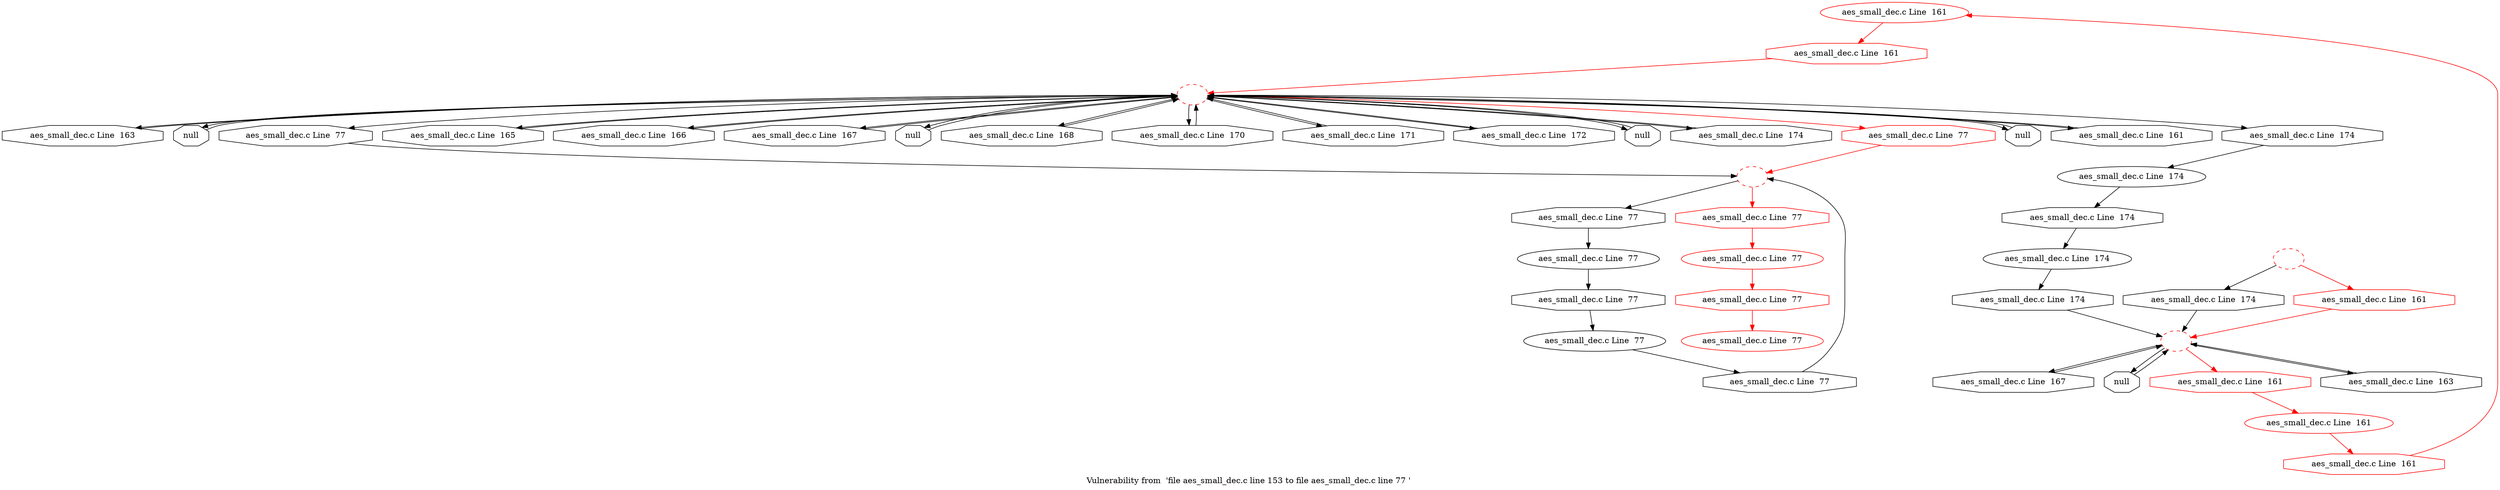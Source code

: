 digraph "Vulnerability from 'file aes_small_dec.c line 153 to file aes_small_dec.c line 77 '  "{
label="Vulnerability from  'file aes_small_dec.c line 153 to file aes_small_dec.c line 77 ' ";
node_600[shape=ellipse,style=solid,label="aes_small_dec.c Line  161", color=red]
node_603[shape=octagon,style=solid,label="aes_small_dec.c Line  161", color=red]
"node_600"->"node_603" [color=red]
node_601[shape=octagon,style=solid,label="aes_small_dec.c Line  161", color=red]
"node_601"->"node_600" [color=red]
node_598[shape=ellipse,style=solid,label="aes_small_dec.c Line  161", color=red]
"node_598"->"node_601" [color=red]
node_596[shape=octagon,style=solid,label="aes_small_dec.c Line  161", color=red]
node_595[shape=ellipse,style=dashed,label="", color=red]
"node_596"->"node_595" [color=red]
node_597[shape=ellipse,style=dashed,label="", color=red]
"node_597"->"node_596" [color=red]
node_622[shape=octagon,style=solid,label="aes_small_dec.c Line  174"]
"node_597"->"node_622"
node_599[shape=octagon,style=solid,label="aes_small_dec.c Line  161", color=red]
"node_599"->"node_598" [color=red]
"node_595"->"node_599" [color=red]
node_605[shape=octagon,style=solid,label="aes_small_dec.c Line  163"]
"node_595"->"node_605"
node_613[shape=octagon,style=solid,label="aes_small_dec.c Line  167"]
"node_595"->"node_613"
node_637[shape=octagon,style=solid,label="null"]
"node_595"->"node_637"
node_594[shape=ellipse,style=dashed,label="", color=red]
node_602[shape=octagon,style=solid,label="aes_small_dec.c Line  161"]
"node_594"->"node_602"
node_604[shape=octagon,style=solid,label="aes_small_dec.c Line  163"]
"node_594"->"node_604"
node_606[shape=octagon,style=solid,label="null"]
"node_594"->"node_606"
node_607[shape=octagon,style=solid,label="aes_small_dec.c Line  174"]
"node_594"->"node_607"
node_610[shape=octagon,style=solid,label="aes_small_dec.c Line  165"]
"node_594"->"node_610"
node_611[shape=octagon,style=solid,label="aes_small_dec.c Line  166"]
"node_594"->"node_611"
node_612[shape=octagon,style=solid,label="aes_small_dec.c Line  167"]
"node_594"->"node_612"
node_614[shape=octagon,style=solid,label="null"]
"node_594"->"node_614"
node_615[shape=octagon,style=solid,label="aes_small_dec.c Line  168"]
"node_594"->"node_615"
node_616[shape=octagon,style=solid,label="aes_small_dec.c Line  170"]
"node_594"->"node_616"
node_617[shape=octagon,style=solid,label="aes_small_dec.c Line  171"]
"node_594"->"node_617"
node_618[shape=octagon,style=solid,label="aes_small_dec.c Line  172"]
"node_594"->"node_618"
node_619[shape=octagon,style=solid,label="null"]
"node_594"->"node_619"
node_620[shape=octagon,style=solid,label="aes_small_dec.c Line  174"]
"node_594"->"node_620"
node_625[shape=octagon,style=solid,label="aes_small_dec.c Line  77", color=red]
"node_594"->"node_625" [color=red]
node_634[shape=octagon,style=solid,label="aes_small_dec.c Line  77"]
"node_594"->"node_634"
node_636[shape=octagon,style=solid,label="null"]
"node_594"->"node_636"
"node_602"->"node_594"
"node_603"->"node_594" [color=red]
"node_604"->"node_594"
"node_605"->"node_595"
"node_606"->"node_594"
node_621[shape=ellipse,style=solid,label="aes_small_dec.c Line  174"]
"node_607"->"node_621"
node_608[shape=ellipse,style=solid,label="aes_small_dec.c Line  174"]
node_623[shape=octagon,style=solid,label="aes_small_dec.c Line  174"]
"node_608"->"node_623"
node_609[shape=octagon,style=solid,label="aes_small_dec.c Line  174"]
"node_609"->"node_608"
"node_610"->"node_594"
"node_611"->"node_594"
"node_612"->"node_594"
"node_613"->"node_595"
"node_614"->"node_594"
"node_615"->"node_594"
"node_616"->"node_594"
"node_617"->"node_594"
"node_618"->"node_594"
"node_619"->"node_594"
"node_620"->"node_594"
"node_621"->"node_609"
"node_622"->"node_595"
"node_623"->"node_595"
node_624[shape=ellipse,style=dashed,label="", color=red]
node_627[shape=octagon,style=solid,label="aes_small_dec.c Line  77", color=red]
"node_624"->"node_627" [color=red]
node_631[shape=octagon,style=solid,label="aes_small_dec.c Line  77"]
"node_624"->"node_631"
"node_625"->"node_624" [color=red]
node_626[shape=ellipse,style=solid,label="aes_small_dec.c Line  77", color=red]
node_629[shape=octagon,style=solid,label="aes_small_dec.c Line  77", color=red]
"node_626"->"node_629" [color=red]
"node_627"->"node_626" [color=red]
node_628[shape=ellipse,style=solid,label="aes_small_dec.c Line  77", color=red]
"node_629"->"node_628" [color=red]
node_630[shape=ellipse,style=solid,label="aes_small_dec.c Line  77"]
node_633[shape=octagon,style=solid,label="aes_small_dec.c Line  77"]
"node_630"->"node_633"
"node_631"->"node_630"
node_632[shape=ellipse,style=solid,label="aes_small_dec.c Line  77"]
node_635[shape=octagon,style=solid,label="aes_small_dec.c Line  77"]
"node_632"->"node_635"
"node_633"->"node_632"
"node_634"->"node_624"
"node_635"->"node_624"
"node_636"->"node_594"
"node_637"->"node_595"
}

